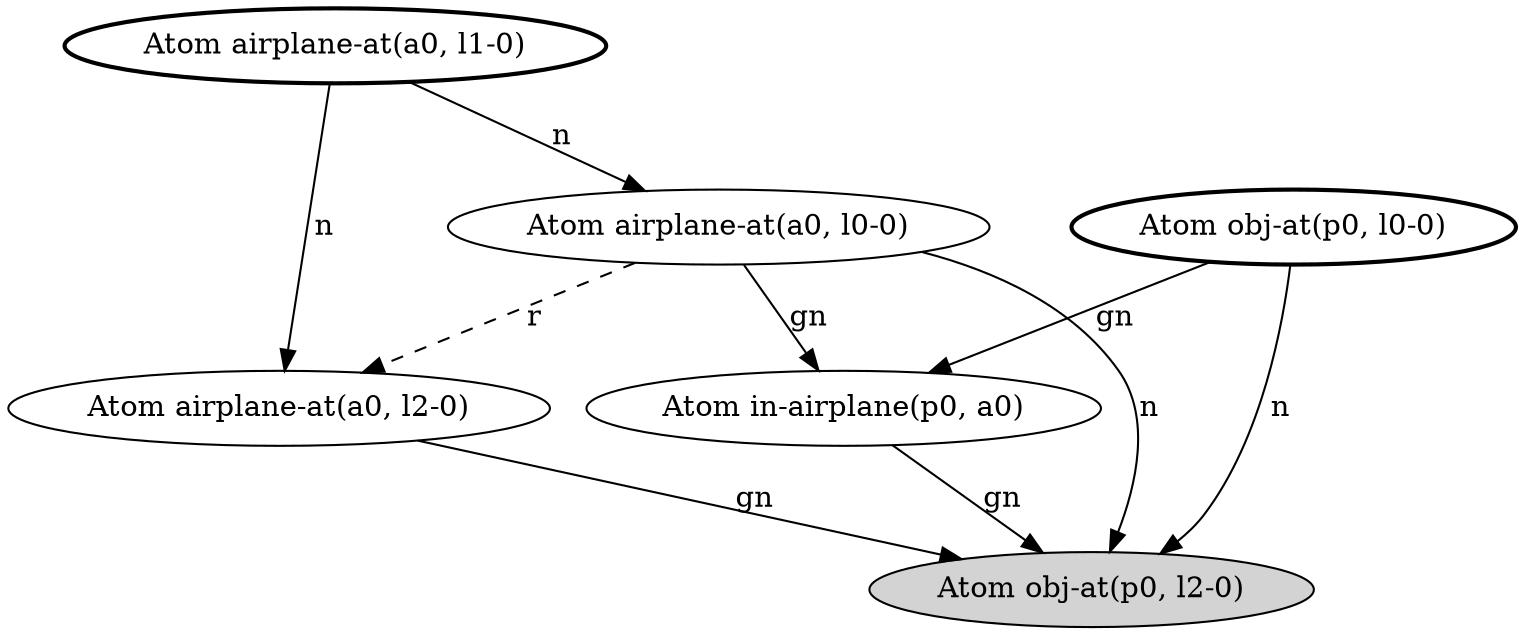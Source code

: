 digraph G {
  lm0 [label="Atom obj-at(p0, l2-0)", style=filled];
  lm1 [label="Atom airplane-at(a0, l0-0)"];
      lm1 -> lm3 [label="r", style=dashed];
      lm1 -> lm4 [label="gn"];
      lm1 -> lm0 [label="n"];
  lm2 [label="Atom airplane-at(a0, l1-0)", style=bold];
      lm2 -> lm3 [label="n"];
      lm2 -> lm1 [label="n"];
  lm3 [label="Atom airplane-at(a0, l2-0)"];
      lm3 -> lm0 [label="gn"];
  lm4 [label="Atom in-airplane(p0, a0)"];
      lm4 -> lm0 [label="gn"];
  lm5 [label="Atom obj-at(p0, l0-0)", style=bold];
      lm5 -> lm0 [label="n"];
      lm5 -> lm4 [label="gn"];
}
